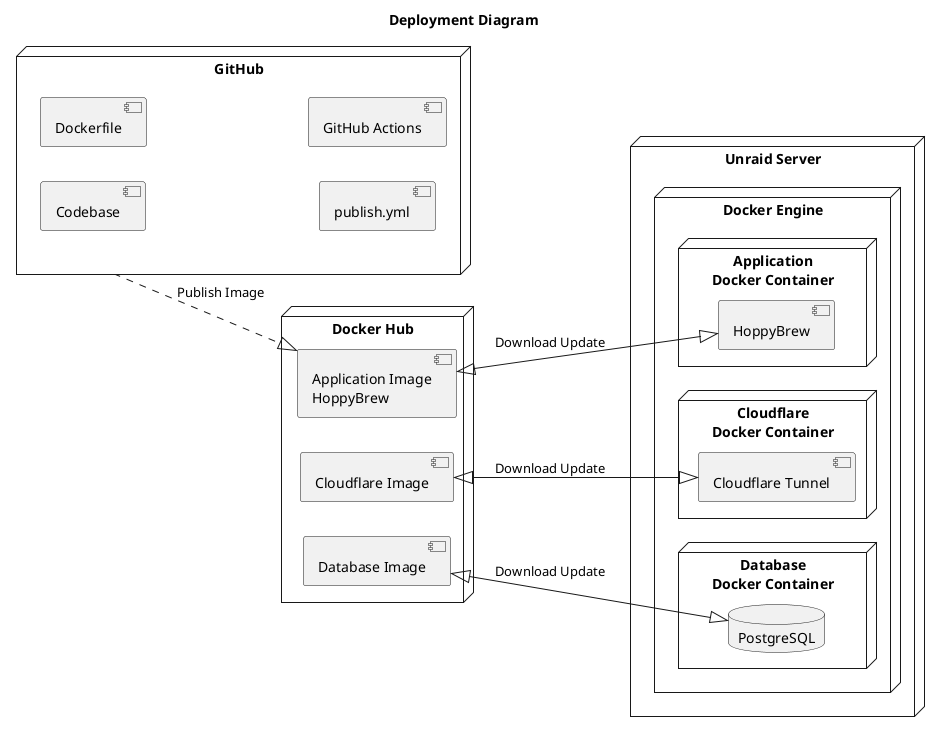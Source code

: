@startuml 08-Deployment-View
title Deployment Diagram

left to right direction

node "GitHub" as github {
    component "Codebase" as codebase
    component "Dockerfile" as dockerfile
    component "publish.yml" as publish
    component "GitHub Actions" as githubActions
}

node "Docker Hub" as dockerHub {
    component "Application Image\nHoppyBrew" as appImage
    component "Cloudflare Image" as cloudflareImage
    component "Database Image" as databaseImage
}

node "Unraid Server" as unraid {
    node "Docker Engine" {
        node "Cloudflare\nDocker Container" {
            component "Cloudflare Tunnel" as cloudflareTunnel
        }

        node "Application\nDocker Container" {
            component "HoppyBrew" as hoppybrew
        }

        node "Database\nDocker Container" {
            database "PostgreSQL" as postgres
        }
    }
}

github ..|> appImage : Publish Image
appImage <|--|> hoppybrew : Download Update
cloudflareImage <|--|> cloudflareTunnel : Download Update
databaseImage <|--|> postgres : Download Update

@enduml